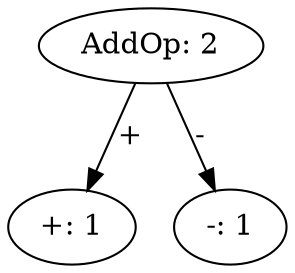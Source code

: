 digraph {
    0 [ label = "AddOp: 2" ]
    1 [ label = "+: 1" ]
    2 [ label = "-: 1" ]
    0 -> 1 [ label = "+" ]
    0 -> 2 [ label = "-" ]
}
